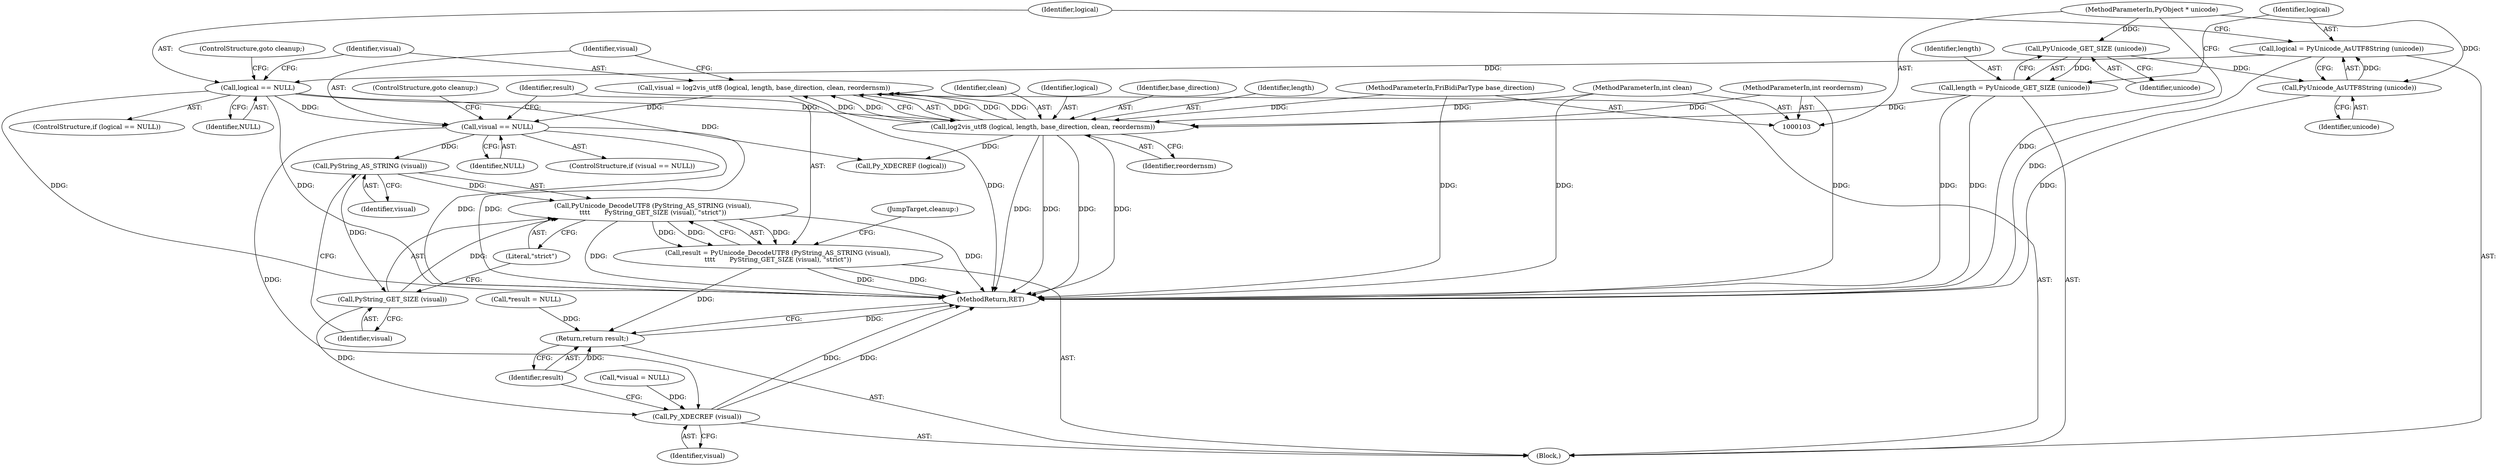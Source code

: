 digraph "1_pyfribidi_d2860c655357975e7b32d84e6b45e98f0dcecd7a_2@pointer" {
"1000144" [label="(Call,visual == NULL)"];
"1000135" [label="(Call,visual = log2vis_utf8 (logical, length, base_direction, clean, reordernsm))"];
"1000137" [label="(Call,log2vis_utf8 (logical, length, base_direction, clean, reordernsm))"];
"1000131" [label="(Call,logical == NULL)"];
"1000126" [label="(Call,logical = PyUnicode_AsUTF8String (unicode))"];
"1000128" [label="(Call,PyUnicode_AsUTF8String (unicode))"];
"1000124" [label="(Call,PyUnicode_GET_SIZE (unicode))"];
"1000104" [label="(MethodParameterIn,PyObject * unicode)"];
"1000122" [label="(Call,length = PyUnicode_GET_SIZE (unicode))"];
"1000105" [label="(MethodParameterIn,FriBidiParType base_direction)"];
"1000106" [label="(MethodParameterIn,int clean)"];
"1000107" [label="(MethodParameterIn,int reordernsm)"];
"1000151" [label="(Call,PyString_AS_STRING (visual))"];
"1000150" [label="(Call,PyUnicode_DecodeUTF8 (PyString_AS_STRING (visual),\n\t\t\t\t       PyString_GET_SIZE (visual), \"strict\"))"];
"1000148" [label="(Call,result = PyUnicode_DecodeUTF8 (PyString_AS_STRING (visual),\n\t\t\t\t       PyString_GET_SIZE (visual), \"strict\"))"];
"1000161" [label="(Return,return result;)"];
"1000153" [label="(Call,PyString_GET_SIZE (visual))"];
"1000159" [label="(Call,Py_XDECREF (visual))"];
"1000108" [label="(Block,)"];
"1000105" [label="(MethodParameterIn,FriBidiParType base_direction)"];
"1000114" [label="(Call,*visual = NULL)"];
"1000126" [label="(Call,logical = PyUnicode_AsUTF8String (unicode))"];
"1000131" [label="(Call,logical == NULL)"];
"1000124" [label="(Call,PyUnicode_GET_SIZE (unicode))"];
"1000163" [label="(MethodReturn,RET)"];
"1000107" [label="(MethodParameterIn,int reordernsm)"];
"1000129" [label="(Identifier,unicode)"];
"1000118" [label="(Call,*result = NULL)"];
"1000127" [label="(Identifier,logical)"];
"1000141" [label="(Identifier,clean)"];
"1000138" [label="(Identifier,logical)"];
"1000159" [label="(Call,Py_XDECREF (visual))"];
"1000149" [label="(Identifier,result)"];
"1000160" [label="(Identifier,visual)"];
"1000142" [label="(Identifier,reordernsm)"];
"1000155" [label="(Literal,\"strict\")"];
"1000106" [label="(MethodParameterIn,int clean)"];
"1000134" [label="(ControlStructure,goto cleanup;)"];
"1000140" [label="(Identifier,base_direction)"];
"1000125" [label="(Identifier,unicode)"];
"1000151" [label="(Call,PyString_AS_STRING (visual))"];
"1000130" [label="(ControlStructure,if (logical == NULL))"];
"1000156" [label="(JumpTarget,cleanup:)"];
"1000133" [label="(Identifier,NULL)"];
"1000150" [label="(Call,PyUnicode_DecodeUTF8 (PyString_AS_STRING (visual),\n\t\t\t\t       PyString_GET_SIZE (visual), \"strict\"))"];
"1000162" [label="(Identifier,result)"];
"1000135" [label="(Call,visual = log2vis_utf8 (logical, length, base_direction, clean, reordernsm))"];
"1000147" [label="(ControlStructure,goto cleanup;)"];
"1000122" [label="(Call,length = PyUnicode_GET_SIZE (unicode))"];
"1000123" [label="(Identifier,length)"];
"1000145" [label="(Identifier,visual)"];
"1000154" [label="(Identifier,visual)"];
"1000148" [label="(Call,result = PyUnicode_DecodeUTF8 (PyString_AS_STRING (visual),\n\t\t\t\t       PyString_GET_SIZE (visual), \"strict\"))"];
"1000152" [label="(Identifier,visual)"];
"1000153" [label="(Call,PyString_GET_SIZE (visual))"];
"1000104" [label="(MethodParameterIn,PyObject * unicode)"];
"1000157" [label="(Call,Py_XDECREF (logical))"];
"1000144" [label="(Call,visual == NULL)"];
"1000139" [label="(Identifier,length)"];
"1000146" [label="(Identifier,NULL)"];
"1000132" [label="(Identifier,logical)"];
"1000137" [label="(Call,log2vis_utf8 (logical, length, base_direction, clean, reordernsm))"];
"1000128" [label="(Call,PyUnicode_AsUTF8String (unicode))"];
"1000161" [label="(Return,return result;)"];
"1000136" [label="(Identifier,visual)"];
"1000143" [label="(ControlStructure,if (visual == NULL))"];
"1000144" -> "1000143"  [label="AST: "];
"1000144" -> "1000146"  [label="CFG: "];
"1000145" -> "1000144"  [label="AST: "];
"1000146" -> "1000144"  [label="AST: "];
"1000147" -> "1000144"  [label="CFG: "];
"1000149" -> "1000144"  [label="CFG: "];
"1000144" -> "1000163"  [label="DDG: "];
"1000144" -> "1000163"  [label="DDG: "];
"1000135" -> "1000144"  [label="DDG: "];
"1000131" -> "1000144"  [label="DDG: "];
"1000144" -> "1000151"  [label="DDG: "];
"1000144" -> "1000159"  [label="DDG: "];
"1000135" -> "1000108"  [label="AST: "];
"1000135" -> "1000137"  [label="CFG: "];
"1000136" -> "1000135"  [label="AST: "];
"1000137" -> "1000135"  [label="AST: "];
"1000145" -> "1000135"  [label="CFG: "];
"1000135" -> "1000163"  [label="DDG: "];
"1000137" -> "1000135"  [label="DDG: "];
"1000137" -> "1000135"  [label="DDG: "];
"1000137" -> "1000135"  [label="DDG: "];
"1000137" -> "1000135"  [label="DDG: "];
"1000137" -> "1000135"  [label="DDG: "];
"1000137" -> "1000142"  [label="CFG: "];
"1000138" -> "1000137"  [label="AST: "];
"1000139" -> "1000137"  [label="AST: "];
"1000140" -> "1000137"  [label="AST: "];
"1000141" -> "1000137"  [label="AST: "];
"1000142" -> "1000137"  [label="AST: "];
"1000137" -> "1000163"  [label="DDG: "];
"1000137" -> "1000163"  [label="DDG: "];
"1000137" -> "1000163"  [label="DDG: "];
"1000137" -> "1000163"  [label="DDG: "];
"1000131" -> "1000137"  [label="DDG: "];
"1000122" -> "1000137"  [label="DDG: "];
"1000105" -> "1000137"  [label="DDG: "];
"1000106" -> "1000137"  [label="DDG: "];
"1000107" -> "1000137"  [label="DDG: "];
"1000137" -> "1000157"  [label="DDG: "];
"1000131" -> "1000130"  [label="AST: "];
"1000131" -> "1000133"  [label="CFG: "];
"1000132" -> "1000131"  [label="AST: "];
"1000133" -> "1000131"  [label="AST: "];
"1000134" -> "1000131"  [label="CFG: "];
"1000136" -> "1000131"  [label="CFG: "];
"1000131" -> "1000163"  [label="DDG: "];
"1000131" -> "1000163"  [label="DDG: "];
"1000126" -> "1000131"  [label="DDG: "];
"1000131" -> "1000157"  [label="DDG: "];
"1000126" -> "1000108"  [label="AST: "];
"1000126" -> "1000128"  [label="CFG: "];
"1000127" -> "1000126"  [label="AST: "];
"1000128" -> "1000126"  [label="AST: "];
"1000132" -> "1000126"  [label="CFG: "];
"1000126" -> "1000163"  [label="DDG: "];
"1000128" -> "1000126"  [label="DDG: "];
"1000128" -> "1000129"  [label="CFG: "];
"1000129" -> "1000128"  [label="AST: "];
"1000128" -> "1000163"  [label="DDG: "];
"1000124" -> "1000128"  [label="DDG: "];
"1000104" -> "1000128"  [label="DDG: "];
"1000124" -> "1000122"  [label="AST: "];
"1000124" -> "1000125"  [label="CFG: "];
"1000125" -> "1000124"  [label="AST: "];
"1000122" -> "1000124"  [label="CFG: "];
"1000124" -> "1000122"  [label="DDG: "];
"1000104" -> "1000124"  [label="DDG: "];
"1000104" -> "1000103"  [label="AST: "];
"1000104" -> "1000163"  [label="DDG: "];
"1000122" -> "1000108"  [label="AST: "];
"1000123" -> "1000122"  [label="AST: "];
"1000127" -> "1000122"  [label="CFG: "];
"1000122" -> "1000163"  [label="DDG: "];
"1000122" -> "1000163"  [label="DDG: "];
"1000105" -> "1000103"  [label="AST: "];
"1000105" -> "1000163"  [label="DDG: "];
"1000106" -> "1000103"  [label="AST: "];
"1000106" -> "1000163"  [label="DDG: "];
"1000107" -> "1000103"  [label="AST: "];
"1000107" -> "1000163"  [label="DDG: "];
"1000151" -> "1000150"  [label="AST: "];
"1000151" -> "1000152"  [label="CFG: "];
"1000152" -> "1000151"  [label="AST: "];
"1000154" -> "1000151"  [label="CFG: "];
"1000151" -> "1000150"  [label="DDG: "];
"1000151" -> "1000153"  [label="DDG: "];
"1000150" -> "1000148"  [label="AST: "];
"1000150" -> "1000155"  [label="CFG: "];
"1000153" -> "1000150"  [label="AST: "];
"1000155" -> "1000150"  [label="AST: "];
"1000148" -> "1000150"  [label="CFG: "];
"1000150" -> "1000163"  [label="DDG: "];
"1000150" -> "1000163"  [label="DDG: "];
"1000150" -> "1000148"  [label="DDG: "];
"1000150" -> "1000148"  [label="DDG: "];
"1000150" -> "1000148"  [label="DDG: "];
"1000153" -> "1000150"  [label="DDG: "];
"1000148" -> "1000108"  [label="AST: "];
"1000149" -> "1000148"  [label="AST: "];
"1000156" -> "1000148"  [label="CFG: "];
"1000148" -> "1000163"  [label="DDG: "];
"1000148" -> "1000163"  [label="DDG: "];
"1000148" -> "1000161"  [label="DDG: "];
"1000161" -> "1000108"  [label="AST: "];
"1000161" -> "1000162"  [label="CFG: "];
"1000162" -> "1000161"  [label="AST: "];
"1000163" -> "1000161"  [label="CFG: "];
"1000161" -> "1000163"  [label="DDG: "];
"1000162" -> "1000161"  [label="DDG: "];
"1000118" -> "1000161"  [label="DDG: "];
"1000153" -> "1000154"  [label="CFG: "];
"1000154" -> "1000153"  [label="AST: "];
"1000155" -> "1000153"  [label="CFG: "];
"1000153" -> "1000159"  [label="DDG: "];
"1000159" -> "1000108"  [label="AST: "];
"1000159" -> "1000160"  [label="CFG: "];
"1000160" -> "1000159"  [label="AST: "];
"1000162" -> "1000159"  [label="CFG: "];
"1000159" -> "1000163"  [label="DDG: "];
"1000159" -> "1000163"  [label="DDG: "];
"1000114" -> "1000159"  [label="DDG: "];
}
